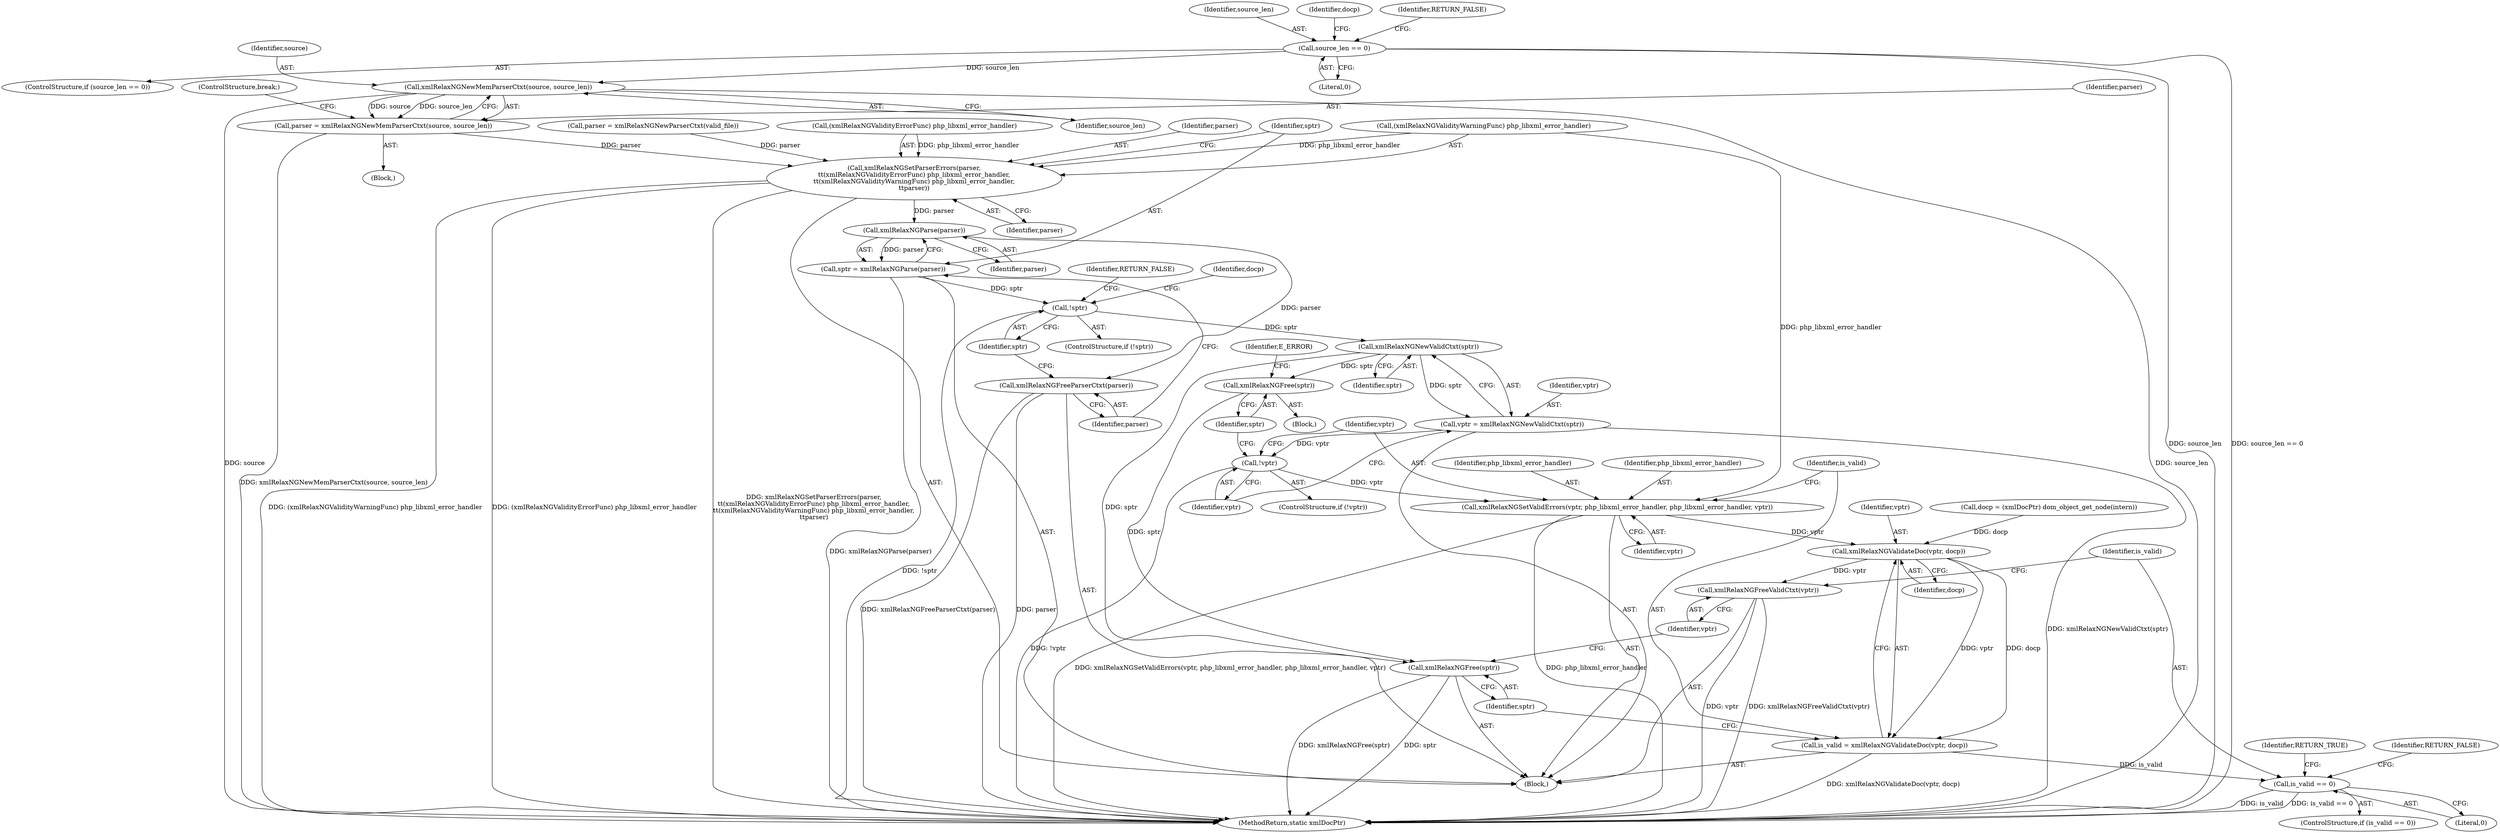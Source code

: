 digraph "0_php_4435b9142ff9813845d5c97ab29a5d637bedb257@pointer" {
"1001177" [label="(Call,xmlRelaxNGNewMemParserCtxt(source, source_len))"];
"1001150" [label="(Call,source_len == 0)"];
"1001175" [label="(Call,parser = xmlRelaxNGNewMemParserCtxt(source, source_len))"];
"1001183" [label="(Call,xmlRelaxNGSetParserErrors(parser,\n\t\t(xmlRelaxNGValidityErrorFunc) php_libxml_error_handler,\n\t\t(xmlRelaxNGValidityWarningFunc) php_libxml_error_handler,\n\t\tparser))"];
"1001194" [label="(Call,xmlRelaxNGParse(parser))"];
"1001192" [label="(Call,sptr = xmlRelaxNGParse(parser))"];
"1001199" [label="(Call,!sptr)"];
"1001211" [label="(Call,xmlRelaxNGNewValidCtxt(sptr))"];
"1001209" [label="(Call,vptr = xmlRelaxNGNewValidCtxt(sptr))"];
"1001214" [label="(Call,!vptr)"];
"1001223" [label="(Call,xmlRelaxNGSetValidErrors(vptr, php_libxml_error_handler, php_libxml_error_handler, vptr))"];
"1001230" [label="(Call,xmlRelaxNGValidateDoc(vptr, docp))"];
"1001228" [label="(Call,is_valid = xmlRelaxNGValidateDoc(vptr, docp))"];
"1001238" [label="(Call,is_valid == 0)"];
"1001235" [label="(Call,xmlRelaxNGFreeValidCtxt(vptr))"];
"1001217" [label="(Call,xmlRelaxNGFree(sptr))"];
"1001233" [label="(Call,xmlRelaxNGFree(sptr))"];
"1001196" [label="(Call,xmlRelaxNGFreeParserCtxt(parser))"];
"1001162" [label="(Block,)"];
"1001175" [label="(Call,parser = xmlRelaxNGNewMemParserCtxt(source, source_len))"];
"1001180" [label="(ControlStructure,break;)"];
"1001227" [label="(Identifier,vptr)"];
"1001198" [label="(ControlStructure,if (!sptr))"];
"1001197" [label="(Identifier,parser)"];
"1001233" [label="(Call,xmlRelaxNGFree(sptr))"];
"1001211" [label="(Call,xmlRelaxNGNewValidCtxt(sptr))"];
"1001195" [label="(Identifier,parser)"];
"1001200" [label="(Identifier,sptr)"];
"1001183" [label="(Call,xmlRelaxNGSetParserErrors(parser,\n\t\t(xmlRelaxNGValidityErrorFunc) php_libxml_error_handler,\n\t\t(xmlRelaxNGValidityWarningFunc) php_libxml_error_handler,\n\t\tparser))"];
"1001235" [label="(Call,xmlRelaxNGFreeValidCtxt(vptr))"];
"1001234" [label="(Identifier,sptr)"];
"1001151" [label="(Identifier,source_len)"];
"1001150" [label="(Call,source_len == 0)"];
"1001217" [label="(Call,xmlRelaxNGFree(sptr))"];
"1001203" [label="(Call,docp = (xmlDocPtr) dom_object_get_node(intern))"];
"1001169" [label="(Call,parser = xmlRelaxNGNewParserCtxt(valid_file))"];
"1001242" [label="(Identifier,RETURN_TRUE)"];
"1001192" [label="(Call,sptr = xmlRelaxNGParse(parser))"];
"1001226" [label="(Identifier,php_libxml_error_handler)"];
"1001230" [label="(Call,xmlRelaxNGValidateDoc(vptr, docp))"];
"1001238" [label="(Call,is_valid == 0)"];
"1001225" [label="(Identifier,php_libxml_error_handler)"];
"1001209" [label="(Call,vptr = xmlRelaxNGNewValidCtxt(sptr))"];
"1001231" [label="(Identifier,vptr)"];
"1001149" [label="(ControlStructure,if (source_len == 0))"];
"1001214" [label="(Call,!vptr)"];
"1001213" [label="(ControlStructure,if (!vptr))"];
"1001229" [label="(Identifier,is_valid)"];
"1001428" [label="(MethodReturn,static xmlDocPtr)"];
"1001177" [label="(Call,xmlRelaxNGNewMemParserCtxt(source, source_len))"];
"1001185" [label="(Call,(xmlRelaxNGValidityErrorFunc) php_libxml_error_handler)"];
"1001204" [label="(Identifier,docp)"];
"1001152" [label="(Literal,0)"];
"1001191" [label="(Identifier,parser)"];
"1001223" [label="(Call,xmlRelaxNGSetValidErrors(vptr, php_libxml_error_handler, php_libxml_error_handler, vptr))"];
"1001212" [label="(Identifier,sptr)"];
"1001216" [label="(Block,)"];
"1001220" [label="(Identifier,E_ERROR)"];
"1001194" [label="(Call,xmlRelaxNGParse(parser))"];
"1001193" [label="(Identifier,sptr)"];
"1001210" [label="(Identifier,vptr)"];
"1001196" [label="(Call,xmlRelaxNGFreeParserCtxt(parser))"];
"1001176" [label="(Identifier,parser)"];
"1001215" [label="(Identifier,vptr)"];
"1001156" [label="(Identifier,docp)"];
"1001232" [label="(Identifier,docp)"];
"1001240" [label="(Literal,0)"];
"1001179" [label="(Identifier,source_len)"];
"1001245" [label="(Identifier,RETURN_FALSE)"];
"1001236" [label="(Identifier,vptr)"];
"1001188" [label="(Call,(xmlRelaxNGValidityWarningFunc) php_libxml_error_handler)"];
"1001218" [label="(Identifier,sptr)"];
"1001184" [label="(Identifier,parser)"];
"1001199" [label="(Call,!sptr)"];
"1001224" [label="(Identifier,vptr)"];
"1001202" [label="(Identifier,RETURN_FALSE)"];
"1001228" [label="(Call,is_valid = xmlRelaxNGValidateDoc(vptr, docp))"];
"1001154" [label="(Identifier,RETURN_FALSE)"];
"1001237" [label="(ControlStructure,if (is_valid == 0))"];
"1001239" [label="(Identifier,is_valid)"];
"1001178" [label="(Identifier,source)"];
"1001126" [label="(Block,)"];
"1001177" -> "1001175"  [label="AST: "];
"1001177" -> "1001179"  [label="CFG: "];
"1001178" -> "1001177"  [label="AST: "];
"1001179" -> "1001177"  [label="AST: "];
"1001175" -> "1001177"  [label="CFG: "];
"1001177" -> "1001428"  [label="DDG: source_len"];
"1001177" -> "1001428"  [label="DDG: source"];
"1001177" -> "1001175"  [label="DDG: source"];
"1001177" -> "1001175"  [label="DDG: source_len"];
"1001150" -> "1001177"  [label="DDG: source_len"];
"1001150" -> "1001149"  [label="AST: "];
"1001150" -> "1001152"  [label="CFG: "];
"1001151" -> "1001150"  [label="AST: "];
"1001152" -> "1001150"  [label="AST: "];
"1001154" -> "1001150"  [label="CFG: "];
"1001156" -> "1001150"  [label="CFG: "];
"1001150" -> "1001428"  [label="DDG: source_len"];
"1001150" -> "1001428"  [label="DDG: source_len == 0"];
"1001175" -> "1001162"  [label="AST: "];
"1001176" -> "1001175"  [label="AST: "];
"1001180" -> "1001175"  [label="CFG: "];
"1001175" -> "1001428"  [label="DDG: xmlRelaxNGNewMemParserCtxt(source, source_len)"];
"1001175" -> "1001183"  [label="DDG: parser"];
"1001183" -> "1001126"  [label="AST: "];
"1001183" -> "1001191"  [label="CFG: "];
"1001184" -> "1001183"  [label="AST: "];
"1001185" -> "1001183"  [label="AST: "];
"1001188" -> "1001183"  [label="AST: "];
"1001191" -> "1001183"  [label="AST: "];
"1001193" -> "1001183"  [label="CFG: "];
"1001183" -> "1001428"  [label="DDG: (xmlRelaxNGValidityWarningFunc) php_libxml_error_handler"];
"1001183" -> "1001428"  [label="DDG: (xmlRelaxNGValidityErrorFunc) php_libxml_error_handler"];
"1001183" -> "1001428"  [label="DDG: xmlRelaxNGSetParserErrors(parser,\n\t\t(xmlRelaxNGValidityErrorFunc) php_libxml_error_handler,\n\t\t(xmlRelaxNGValidityWarningFunc) php_libxml_error_handler,\n\t\tparser)"];
"1001169" -> "1001183"  [label="DDG: parser"];
"1001185" -> "1001183"  [label="DDG: php_libxml_error_handler"];
"1001188" -> "1001183"  [label="DDG: php_libxml_error_handler"];
"1001183" -> "1001194"  [label="DDG: parser"];
"1001194" -> "1001192"  [label="AST: "];
"1001194" -> "1001195"  [label="CFG: "];
"1001195" -> "1001194"  [label="AST: "];
"1001192" -> "1001194"  [label="CFG: "];
"1001194" -> "1001192"  [label="DDG: parser"];
"1001194" -> "1001196"  [label="DDG: parser"];
"1001192" -> "1001126"  [label="AST: "];
"1001193" -> "1001192"  [label="AST: "];
"1001197" -> "1001192"  [label="CFG: "];
"1001192" -> "1001428"  [label="DDG: xmlRelaxNGParse(parser)"];
"1001192" -> "1001199"  [label="DDG: sptr"];
"1001199" -> "1001198"  [label="AST: "];
"1001199" -> "1001200"  [label="CFG: "];
"1001200" -> "1001199"  [label="AST: "];
"1001202" -> "1001199"  [label="CFG: "];
"1001204" -> "1001199"  [label="CFG: "];
"1001199" -> "1001428"  [label="DDG: !sptr"];
"1001199" -> "1001211"  [label="DDG: sptr"];
"1001211" -> "1001209"  [label="AST: "];
"1001211" -> "1001212"  [label="CFG: "];
"1001212" -> "1001211"  [label="AST: "];
"1001209" -> "1001211"  [label="CFG: "];
"1001211" -> "1001209"  [label="DDG: sptr"];
"1001211" -> "1001217"  [label="DDG: sptr"];
"1001211" -> "1001233"  [label="DDG: sptr"];
"1001209" -> "1001126"  [label="AST: "];
"1001210" -> "1001209"  [label="AST: "];
"1001215" -> "1001209"  [label="CFG: "];
"1001209" -> "1001428"  [label="DDG: xmlRelaxNGNewValidCtxt(sptr)"];
"1001209" -> "1001214"  [label="DDG: vptr"];
"1001214" -> "1001213"  [label="AST: "];
"1001214" -> "1001215"  [label="CFG: "];
"1001215" -> "1001214"  [label="AST: "];
"1001218" -> "1001214"  [label="CFG: "];
"1001224" -> "1001214"  [label="CFG: "];
"1001214" -> "1001428"  [label="DDG: !vptr"];
"1001214" -> "1001223"  [label="DDG: vptr"];
"1001223" -> "1001126"  [label="AST: "];
"1001223" -> "1001227"  [label="CFG: "];
"1001224" -> "1001223"  [label="AST: "];
"1001225" -> "1001223"  [label="AST: "];
"1001226" -> "1001223"  [label="AST: "];
"1001227" -> "1001223"  [label="AST: "];
"1001229" -> "1001223"  [label="CFG: "];
"1001223" -> "1001428"  [label="DDG: xmlRelaxNGSetValidErrors(vptr, php_libxml_error_handler, php_libxml_error_handler, vptr)"];
"1001223" -> "1001428"  [label="DDG: php_libxml_error_handler"];
"1001188" -> "1001223"  [label="DDG: php_libxml_error_handler"];
"1001223" -> "1001230"  [label="DDG: vptr"];
"1001230" -> "1001228"  [label="AST: "];
"1001230" -> "1001232"  [label="CFG: "];
"1001231" -> "1001230"  [label="AST: "];
"1001232" -> "1001230"  [label="AST: "];
"1001228" -> "1001230"  [label="CFG: "];
"1001230" -> "1001228"  [label="DDG: vptr"];
"1001230" -> "1001228"  [label="DDG: docp"];
"1001203" -> "1001230"  [label="DDG: docp"];
"1001230" -> "1001235"  [label="DDG: vptr"];
"1001228" -> "1001126"  [label="AST: "];
"1001229" -> "1001228"  [label="AST: "];
"1001234" -> "1001228"  [label="CFG: "];
"1001228" -> "1001428"  [label="DDG: xmlRelaxNGValidateDoc(vptr, docp)"];
"1001228" -> "1001238"  [label="DDG: is_valid"];
"1001238" -> "1001237"  [label="AST: "];
"1001238" -> "1001240"  [label="CFG: "];
"1001239" -> "1001238"  [label="AST: "];
"1001240" -> "1001238"  [label="AST: "];
"1001242" -> "1001238"  [label="CFG: "];
"1001245" -> "1001238"  [label="CFG: "];
"1001238" -> "1001428"  [label="DDG: is_valid"];
"1001238" -> "1001428"  [label="DDG: is_valid == 0"];
"1001235" -> "1001126"  [label="AST: "];
"1001235" -> "1001236"  [label="CFG: "];
"1001236" -> "1001235"  [label="AST: "];
"1001239" -> "1001235"  [label="CFG: "];
"1001235" -> "1001428"  [label="DDG: xmlRelaxNGFreeValidCtxt(vptr)"];
"1001235" -> "1001428"  [label="DDG: vptr"];
"1001217" -> "1001216"  [label="AST: "];
"1001217" -> "1001218"  [label="CFG: "];
"1001218" -> "1001217"  [label="AST: "];
"1001220" -> "1001217"  [label="CFG: "];
"1001217" -> "1001233"  [label="DDG: sptr"];
"1001233" -> "1001126"  [label="AST: "];
"1001233" -> "1001234"  [label="CFG: "];
"1001234" -> "1001233"  [label="AST: "];
"1001236" -> "1001233"  [label="CFG: "];
"1001233" -> "1001428"  [label="DDG: xmlRelaxNGFree(sptr)"];
"1001233" -> "1001428"  [label="DDG: sptr"];
"1001196" -> "1001126"  [label="AST: "];
"1001196" -> "1001197"  [label="CFG: "];
"1001197" -> "1001196"  [label="AST: "];
"1001200" -> "1001196"  [label="CFG: "];
"1001196" -> "1001428"  [label="DDG: parser"];
"1001196" -> "1001428"  [label="DDG: xmlRelaxNGFreeParserCtxt(parser)"];
}
